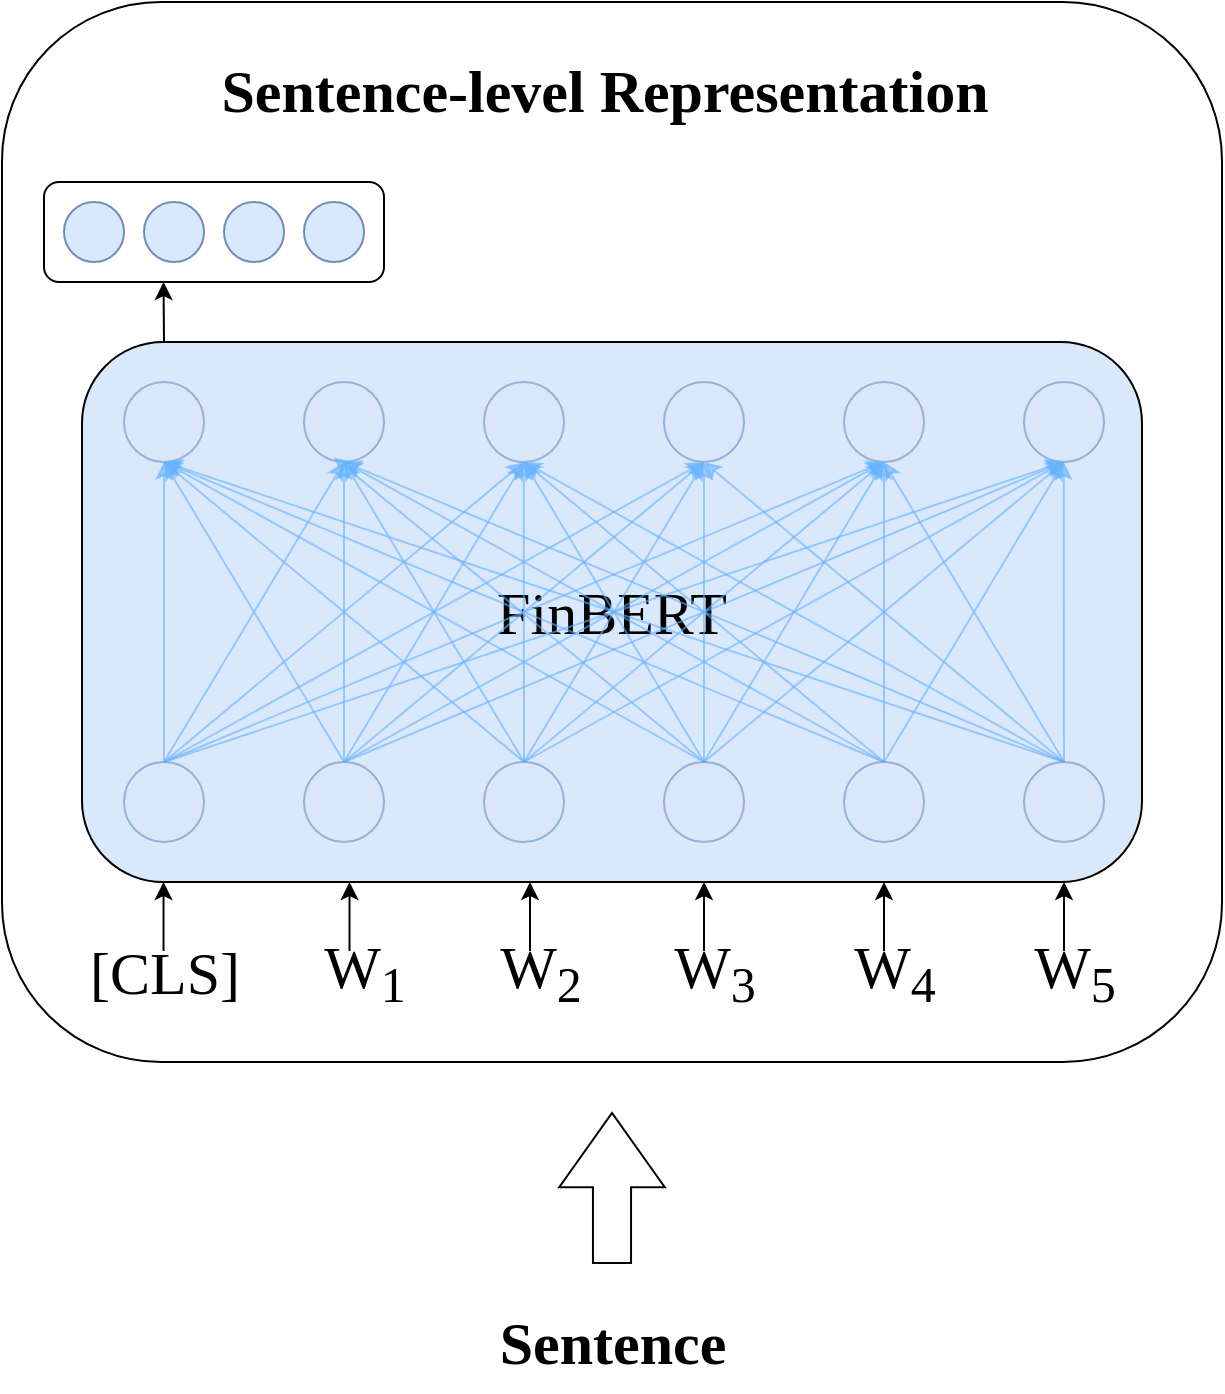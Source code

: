 <mxfile version="22.1.5" type="github">
  <diagram name="第 1 页" id="6zhOy39O4cCoCvz6rh89">
    <mxGraphModel dx="1038" dy="1189" grid="1" gridSize="10" guides="1" tooltips="1" connect="1" arrows="1" fold="1" page="1" pageScale="1" pageWidth="827" pageHeight="1169" math="0" shadow="0">
      <root>
        <mxCell id="0" />
        <mxCell id="1" parent="0" />
        <mxCell id="hjtEb3H45P7DDj4GvN-9-1" value="" style="rounded=1;whiteSpace=wrap;html=1;" vertex="1" parent="1">
          <mxGeometry x="940" y="30" width="610" height="530" as="geometry" />
        </mxCell>
        <mxCell id="hjtEb3H45P7DDj4GvN-9-2" value="&lt;font style=&quot;font-size: 30px;&quot; face=&quot;Times New Roman&quot;&gt;&lt;b&gt;Sentence-level Representation&lt;/b&gt;&lt;/font&gt;" style="text;html=1;align=center;verticalAlign=middle;resizable=0;points=[];autosize=1;strokeColor=none;fillColor=none;" vertex="1" parent="1">
          <mxGeometry x="1036" y="49" width="410" height="50" as="geometry" />
        </mxCell>
        <mxCell id="hjtEb3H45P7DDj4GvN-9-3" value="&lt;font style=&quot;font-size: 30px;&quot; face=&quot;Times New Roman&quot;&gt;[CLS]&lt;/font&gt;" style="text;html=1;align=center;verticalAlign=middle;resizable=0;points=[];autosize=1;strokeColor=none;fillColor=none;" vertex="1" parent="1">
          <mxGeometry x="971" y="490" width="100" height="50" as="geometry" />
        </mxCell>
        <mxCell id="hjtEb3H45P7DDj4GvN-9-4" value="&lt;font style=&quot;font-size: 30px;&quot; face=&quot;Times New Roman&quot;&gt;W&lt;sub&gt;1&lt;/sub&gt;&lt;/font&gt;" style="text;html=1;align=center;verticalAlign=middle;resizable=0;points=[];autosize=1;strokeColor=none;fillColor=none;" vertex="1" parent="1">
          <mxGeometry x="1091" y="485" width="60" height="60" as="geometry" />
        </mxCell>
        <mxCell id="hjtEb3H45P7DDj4GvN-9-5" value="&lt;font style=&quot;font-size: 30px;&quot; face=&quot;Times New Roman&quot;&gt;W&lt;sub&gt;2&lt;/sub&gt;&lt;/font&gt;" style="text;html=1;align=center;verticalAlign=middle;resizable=0;points=[];autosize=1;strokeColor=none;fillColor=none;" vertex="1" parent="1">
          <mxGeometry x="1178.5" y="485" width="60" height="60" as="geometry" />
        </mxCell>
        <mxCell id="hjtEb3H45P7DDj4GvN-9-6" value="&lt;font style=&quot;font-size: 30px;&quot; face=&quot;Times New Roman&quot;&gt;W&lt;sub&gt;3&lt;/sub&gt;&lt;/font&gt;" style="text;html=1;align=center;verticalAlign=middle;resizable=0;points=[];autosize=1;strokeColor=none;fillColor=none;" vertex="1" parent="1">
          <mxGeometry x="1266" y="485" width="60" height="60" as="geometry" />
        </mxCell>
        <mxCell id="hjtEb3H45P7DDj4GvN-9-7" value="&lt;font style=&quot;font-size: 30px;&quot; face=&quot;Times New Roman&quot;&gt;W&lt;sub&gt;4&lt;/sub&gt;&lt;/font&gt;" style="text;html=1;align=center;verticalAlign=middle;resizable=0;points=[];autosize=1;strokeColor=none;fillColor=none;" vertex="1" parent="1">
          <mxGeometry x="1356" y="485" width="60" height="60" as="geometry" />
        </mxCell>
        <mxCell id="hjtEb3H45P7DDj4GvN-9-8" value="&lt;font style=&quot;font-size: 30px;&quot; face=&quot;Times New Roman&quot;&gt;W&lt;sub&gt;5&lt;/sub&gt;&lt;/font&gt;" style="text;html=1;align=center;verticalAlign=middle;resizable=0;points=[];autosize=1;strokeColor=none;fillColor=none;" vertex="1" parent="1">
          <mxGeometry x="1446" y="485" width="60" height="60" as="geometry" />
        </mxCell>
        <mxCell id="hjtEb3H45P7DDj4GvN-9-9" value="" style="group" vertex="1" connectable="0" parent="1">
          <mxGeometry x="961" y="120" width="170" height="50" as="geometry" />
        </mxCell>
        <mxCell id="hjtEb3H45P7DDj4GvN-9-10" value="" style="rounded=1;whiteSpace=wrap;html=1;container=0;" vertex="1" parent="hjtEb3H45P7DDj4GvN-9-9">
          <mxGeometry width="170" height="50" as="geometry" />
        </mxCell>
        <mxCell id="hjtEb3H45P7DDj4GvN-9-11" value="" style="ellipse;whiteSpace=wrap;html=1;aspect=fixed;fillColor=#dae8fc;strokeColor=#6c8ebf;container=0;" vertex="1" parent="hjtEb3H45P7DDj4GvN-9-9">
          <mxGeometry x="10" y="10" width="30" height="30" as="geometry" />
        </mxCell>
        <mxCell id="hjtEb3H45P7DDj4GvN-9-12" value="" style="ellipse;whiteSpace=wrap;html=1;aspect=fixed;fillColor=#dae8fc;strokeColor=#6c8ebf;container=0;" vertex="1" parent="hjtEb3H45P7DDj4GvN-9-9">
          <mxGeometry x="50" y="10" width="30" height="30" as="geometry" />
        </mxCell>
        <mxCell id="hjtEb3H45P7DDj4GvN-9-13" value="" style="ellipse;whiteSpace=wrap;html=1;aspect=fixed;fillColor=#dae8fc;strokeColor=#6c8ebf;container=0;" vertex="1" parent="hjtEb3H45P7DDj4GvN-9-9">
          <mxGeometry x="130" y="10" width="30" height="30" as="geometry" />
        </mxCell>
        <mxCell id="hjtEb3H45P7DDj4GvN-9-14" value="" style="ellipse;whiteSpace=wrap;html=1;aspect=fixed;fillColor=#dae8fc;strokeColor=#6c8ebf;container=0;" vertex="1" parent="hjtEb3H45P7DDj4GvN-9-9">
          <mxGeometry x="90" y="10" width="30" height="30" as="geometry" />
        </mxCell>
        <mxCell id="hjtEb3H45P7DDj4GvN-9-15" value="" style="endArrow=classic;html=1;rounded=0;" edge="1" parent="1">
          <mxGeometry width="50" height="50" relative="1" as="geometry">
            <mxPoint x="1020.76" y="504.49" as="sourcePoint" />
            <mxPoint x="1020.76" y="470" as="targetPoint" />
          </mxGeometry>
        </mxCell>
        <mxCell id="hjtEb3H45P7DDj4GvN-9-16" value="" style="endArrow=classic;html=1;rounded=0;" edge="1" parent="1">
          <mxGeometry width="50" height="50" relative="1" as="geometry">
            <mxPoint x="1113.76" y="504.49" as="sourcePoint" />
            <mxPoint x="1113.76" y="470" as="targetPoint" />
          </mxGeometry>
        </mxCell>
        <mxCell id="hjtEb3H45P7DDj4GvN-9-17" value="" style="endArrow=classic;html=1;rounded=0;" edge="1" parent="1">
          <mxGeometry width="50" height="50" relative="1" as="geometry">
            <mxPoint x="1204" y="504.49" as="sourcePoint" />
            <mxPoint x="1204" y="470" as="targetPoint" />
          </mxGeometry>
        </mxCell>
        <mxCell id="hjtEb3H45P7DDj4GvN-9-18" value="" style="endArrow=classic;html=1;rounded=0;" edge="1" parent="1">
          <mxGeometry width="50" height="50" relative="1" as="geometry">
            <mxPoint x="1291" y="504.49" as="sourcePoint" />
            <mxPoint x="1291" y="470" as="targetPoint" />
          </mxGeometry>
        </mxCell>
        <mxCell id="hjtEb3H45P7DDj4GvN-9-19" value="" style="endArrow=classic;html=1;rounded=0;" edge="1" parent="1">
          <mxGeometry width="50" height="50" relative="1" as="geometry">
            <mxPoint x="1381" y="504.49" as="sourcePoint" />
            <mxPoint x="1381" y="470" as="targetPoint" />
          </mxGeometry>
        </mxCell>
        <mxCell id="hjtEb3H45P7DDj4GvN-9-20" value="" style="endArrow=classic;html=1;rounded=0;" edge="1" parent="1">
          <mxGeometry width="50" height="50" relative="1" as="geometry">
            <mxPoint x="1471" y="504.49" as="sourcePoint" />
            <mxPoint x="1471" y="470" as="targetPoint" />
          </mxGeometry>
        </mxCell>
        <mxCell id="hjtEb3H45P7DDj4GvN-9-21" value="" style="endArrow=classic;html=1;rounded=0;" edge="1" parent="1">
          <mxGeometry width="50" height="50" relative="1" as="geometry">
            <mxPoint x="1021" y="200" as="sourcePoint" />
            <mxPoint x="1020.76" y="170" as="targetPoint" />
          </mxGeometry>
        </mxCell>
        <mxCell id="hjtEb3H45P7DDj4GvN-9-22" value="&lt;font face=&quot;Times New Roman&quot; style=&quot;font-size: 30px;&quot;&gt;FinBERT&lt;/font&gt;" style="rounded=1;whiteSpace=wrap;html=1;fillColor=#dae8fc;strokeColor=default;" vertex="1" parent="1">
          <mxGeometry x="980" y="200" width="530" height="270" as="geometry" />
        </mxCell>
        <mxCell id="hjtEb3H45P7DDj4GvN-9-23" value="" style="ellipse;whiteSpace=wrap;html=1;aspect=fixed;fillColor=#dae8fc;strokeColor=#6c8ebf;opacity=60;" vertex="1" parent="1">
          <mxGeometry x="1001" y="220" width="40" height="40" as="geometry" />
        </mxCell>
        <mxCell id="hjtEb3H45P7DDj4GvN-9-24" value="" style="ellipse;whiteSpace=wrap;html=1;aspect=fixed;fillColor=#dae8fc;strokeColor=#6c8ebf;opacity=60;" vertex="1" parent="1">
          <mxGeometry x="1091" y="220" width="40" height="40" as="geometry" />
        </mxCell>
        <mxCell id="hjtEb3H45P7DDj4GvN-9-25" value="" style="ellipse;whiteSpace=wrap;html=1;aspect=fixed;fillColor=#dae8fc;strokeColor=#6c8ebf;opacity=60;" vertex="1" parent="1">
          <mxGeometry x="1181" y="220" width="40" height="40" as="geometry" />
        </mxCell>
        <mxCell id="hjtEb3H45P7DDj4GvN-9-26" value="" style="ellipse;whiteSpace=wrap;html=1;aspect=fixed;fillColor=#dae8fc;strokeColor=#6c8ebf;opacity=60;" vertex="1" parent="1">
          <mxGeometry x="1271" y="220" width="40" height="40" as="geometry" />
        </mxCell>
        <mxCell id="hjtEb3H45P7DDj4GvN-9-27" value="" style="ellipse;whiteSpace=wrap;html=1;aspect=fixed;fillColor=#dae8fc;strokeColor=#6c8ebf;opacity=60;" vertex="1" parent="1">
          <mxGeometry x="1361" y="220" width="40" height="40" as="geometry" />
        </mxCell>
        <mxCell id="hjtEb3H45P7DDj4GvN-9-28" value="" style="ellipse;whiteSpace=wrap;html=1;aspect=fixed;fillColor=#dae8fc;strokeColor=#6c8ebf;opacity=60;" vertex="1" parent="1">
          <mxGeometry x="1451" y="220" width="40" height="40" as="geometry" />
        </mxCell>
        <mxCell id="hjtEb3H45P7DDj4GvN-9-29" style="edgeStyle=orthogonalEdgeStyle;rounded=0;orthogonalLoop=1;jettySize=auto;html=1;entryX=0.5;entryY=1;entryDx=0;entryDy=0;opacity=60;strokeColor=#66B2FF;" edge="1" parent="1" source="hjtEb3H45P7DDj4GvN-9-35" target="hjtEb3H45P7DDj4GvN-9-23">
          <mxGeometry relative="1" as="geometry" />
        </mxCell>
        <mxCell id="hjtEb3H45P7DDj4GvN-9-30" style="rounded=0;orthogonalLoop=1;jettySize=auto;html=1;exitX=0.5;exitY=0;exitDx=0;exitDy=0;entryX=0.5;entryY=1;entryDx=0;entryDy=0;opacity=60;strokeColor=#66B2FF;" edge="1" parent="1" source="hjtEb3H45P7DDj4GvN-9-35" target="hjtEb3H45P7DDj4GvN-9-24">
          <mxGeometry relative="1" as="geometry" />
        </mxCell>
        <mxCell id="hjtEb3H45P7DDj4GvN-9-31" style="rounded=0;orthogonalLoop=1;jettySize=auto;html=1;exitX=0.5;exitY=0;exitDx=0;exitDy=0;entryX=0.5;entryY=1;entryDx=0;entryDy=0;opacity=60;strokeColor=#66B2FF;" edge="1" parent="1" source="hjtEb3H45P7DDj4GvN-9-35" target="hjtEb3H45P7DDj4GvN-9-25">
          <mxGeometry relative="1" as="geometry" />
        </mxCell>
        <mxCell id="hjtEb3H45P7DDj4GvN-9-32" style="rounded=0;orthogonalLoop=1;jettySize=auto;html=1;exitX=0.5;exitY=0;exitDx=0;exitDy=0;entryX=0.5;entryY=1;entryDx=0;entryDy=0;opacity=60;strokeColor=#66B2FF;" edge="1" parent="1" source="hjtEb3H45P7DDj4GvN-9-35" target="hjtEb3H45P7DDj4GvN-9-26">
          <mxGeometry relative="1" as="geometry" />
        </mxCell>
        <mxCell id="hjtEb3H45P7DDj4GvN-9-33" style="rounded=0;orthogonalLoop=1;jettySize=auto;html=1;exitX=0.5;exitY=0;exitDx=0;exitDy=0;entryX=0.5;entryY=1;entryDx=0;entryDy=0;opacity=60;strokeColor=#66B2FF;" edge="1" parent="1" source="hjtEb3H45P7DDj4GvN-9-35" target="hjtEb3H45P7DDj4GvN-9-27">
          <mxGeometry relative="1" as="geometry" />
        </mxCell>
        <mxCell id="hjtEb3H45P7DDj4GvN-9-34" style="rounded=0;orthogonalLoop=1;jettySize=auto;html=1;exitX=0.5;exitY=0;exitDx=0;exitDy=0;entryX=0.5;entryY=1;entryDx=0;entryDy=0;opacity=60;strokeColor=#66B2FF;" edge="1" parent="1" source="hjtEb3H45P7DDj4GvN-9-35" target="hjtEb3H45P7DDj4GvN-9-28">
          <mxGeometry relative="1" as="geometry" />
        </mxCell>
        <mxCell id="hjtEb3H45P7DDj4GvN-9-35" value="" style="ellipse;whiteSpace=wrap;html=1;aspect=fixed;fillColor=#dae8fc;strokeColor=#6c8ebf;opacity=60;" vertex="1" parent="1">
          <mxGeometry x="1001" y="410" width="40" height="40" as="geometry" />
        </mxCell>
        <mxCell id="hjtEb3H45P7DDj4GvN-9-36" style="rounded=0;orthogonalLoop=1;jettySize=auto;html=1;exitX=0.5;exitY=0;exitDx=0;exitDy=0;opacity=60;strokeColor=#66B2FF;" edge="1" parent="1" source="hjtEb3H45P7DDj4GvN-9-42">
          <mxGeometry relative="1" as="geometry">
            <mxPoint x="1021" y="260" as="targetPoint" />
          </mxGeometry>
        </mxCell>
        <mxCell id="hjtEb3H45P7DDj4GvN-9-37" style="rounded=0;orthogonalLoop=1;jettySize=auto;html=1;exitX=0.5;exitY=0;exitDx=0;exitDy=0;entryX=0.5;entryY=1;entryDx=0;entryDy=0;opacity=60;strokeColor=#66B2FF;" edge="1" parent="1" source="hjtEb3H45P7DDj4GvN-9-42" target="hjtEb3H45P7DDj4GvN-9-24">
          <mxGeometry relative="1" as="geometry" />
        </mxCell>
        <mxCell id="hjtEb3H45P7DDj4GvN-9-38" style="edgeStyle=none;rounded=0;orthogonalLoop=1;jettySize=auto;html=1;exitX=0.5;exitY=0;exitDx=0;exitDy=0;entryX=0.5;entryY=1;entryDx=0;entryDy=0;opacity=60;strokeColor=#66B2FF;" edge="1" parent="1" source="hjtEb3H45P7DDj4GvN-9-42" target="hjtEb3H45P7DDj4GvN-9-25">
          <mxGeometry relative="1" as="geometry" />
        </mxCell>
        <mxCell id="hjtEb3H45P7DDj4GvN-9-39" style="edgeStyle=none;rounded=0;orthogonalLoop=1;jettySize=auto;html=1;exitX=0.5;exitY=0;exitDx=0;exitDy=0;opacity=60;strokeColor=#66B2FF;" edge="1" parent="1" source="hjtEb3H45P7DDj4GvN-9-42">
          <mxGeometry relative="1" as="geometry">
            <mxPoint x="1291" y="260" as="targetPoint" />
          </mxGeometry>
        </mxCell>
        <mxCell id="hjtEb3H45P7DDj4GvN-9-40" style="edgeStyle=none;rounded=0;orthogonalLoop=1;jettySize=auto;html=1;exitX=0.5;exitY=0;exitDx=0;exitDy=0;opacity=60;strokeColor=#66B2FF;" edge="1" parent="1" source="hjtEb3H45P7DDj4GvN-9-42">
          <mxGeometry relative="1" as="geometry">
            <mxPoint x="1381" y="260" as="targetPoint" />
          </mxGeometry>
        </mxCell>
        <mxCell id="hjtEb3H45P7DDj4GvN-9-41" style="edgeStyle=none;rounded=0;orthogonalLoop=1;jettySize=auto;html=1;exitX=0.5;exitY=0;exitDx=0;exitDy=0;entryX=0.5;entryY=1;entryDx=0;entryDy=0;opacity=60;strokeColor=#66B2FF;" edge="1" parent="1" source="hjtEb3H45P7DDj4GvN-9-42" target="hjtEb3H45P7DDj4GvN-9-28">
          <mxGeometry relative="1" as="geometry" />
        </mxCell>
        <mxCell id="hjtEb3H45P7DDj4GvN-9-42" value="" style="ellipse;whiteSpace=wrap;html=1;aspect=fixed;fillColor=#dae8fc;strokeColor=#6c8ebf;opacity=60;" vertex="1" parent="1">
          <mxGeometry x="1091" y="410" width="40" height="40" as="geometry" />
        </mxCell>
        <mxCell id="hjtEb3H45P7DDj4GvN-9-43" style="edgeStyle=none;rounded=0;orthogonalLoop=1;jettySize=auto;html=1;exitX=0.5;exitY=0;exitDx=0;exitDy=0;entryX=0.5;entryY=1;entryDx=0;entryDy=0;opacity=60;strokeColor=#66B2FF;" edge="1" parent="1" source="hjtEb3H45P7DDj4GvN-9-49" target="hjtEb3H45P7DDj4GvN-9-23">
          <mxGeometry relative="1" as="geometry" />
        </mxCell>
        <mxCell id="hjtEb3H45P7DDj4GvN-9-44" style="edgeStyle=none;rounded=0;orthogonalLoop=1;jettySize=auto;html=1;exitX=0.5;exitY=0;exitDx=0;exitDy=0;opacity=60;strokeColor=#66B2FF;" edge="1" parent="1" source="hjtEb3H45P7DDj4GvN-9-49">
          <mxGeometry relative="1" as="geometry">
            <mxPoint x="1111" y="260" as="targetPoint" />
          </mxGeometry>
        </mxCell>
        <mxCell id="hjtEb3H45P7DDj4GvN-9-45" style="edgeStyle=none;rounded=0;orthogonalLoop=1;jettySize=auto;html=1;exitX=0.5;exitY=0;exitDx=0;exitDy=0;opacity=60;strokeColor=#66B2FF;" edge="1" parent="1" source="hjtEb3H45P7DDj4GvN-9-49">
          <mxGeometry relative="1" as="geometry">
            <mxPoint x="1200.857" y="260" as="targetPoint" />
          </mxGeometry>
        </mxCell>
        <mxCell id="hjtEb3H45P7DDj4GvN-9-46" style="edgeStyle=none;rounded=0;orthogonalLoop=1;jettySize=auto;html=1;exitX=0.5;exitY=0;exitDx=0;exitDy=0;entryX=0.5;entryY=1;entryDx=0;entryDy=0;opacity=60;strokeColor=#66B2FF;" edge="1" parent="1" source="hjtEb3H45P7DDj4GvN-9-49" target="hjtEb3H45P7DDj4GvN-9-26">
          <mxGeometry relative="1" as="geometry" />
        </mxCell>
        <mxCell id="hjtEb3H45P7DDj4GvN-9-47" style="edgeStyle=none;rounded=0;orthogonalLoop=1;jettySize=auto;html=1;exitX=0.5;exitY=0;exitDx=0;exitDy=0;opacity=60;strokeColor=#66B2FF;" edge="1" parent="1" source="hjtEb3H45P7DDj4GvN-9-49">
          <mxGeometry relative="1" as="geometry">
            <mxPoint x="1381" y="260" as="targetPoint" />
          </mxGeometry>
        </mxCell>
        <mxCell id="hjtEb3H45P7DDj4GvN-9-48" style="edgeStyle=none;rounded=0;orthogonalLoop=1;jettySize=auto;html=1;exitX=0.5;exitY=0;exitDx=0;exitDy=0;entryX=0.5;entryY=1;entryDx=0;entryDy=0;opacity=60;strokeColor=#66B2FF;" edge="1" parent="1" source="hjtEb3H45P7DDj4GvN-9-49" target="hjtEb3H45P7DDj4GvN-9-28">
          <mxGeometry relative="1" as="geometry" />
        </mxCell>
        <mxCell id="hjtEb3H45P7DDj4GvN-9-49" value="" style="ellipse;whiteSpace=wrap;html=1;aspect=fixed;fillColor=#dae8fc;strokeColor=#6c8ebf;opacity=60;" vertex="1" parent="1">
          <mxGeometry x="1181" y="410" width="40" height="40" as="geometry" />
        </mxCell>
        <mxCell id="hjtEb3H45P7DDj4GvN-9-50" style="edgeStyle=none;rounded=0;orthogonalLoop=1;jettySize=auto;html=1;exitX=0.5;exitY=0;exitDx=0;exitDy=0;opacity=60;strokeColor=#66B2FF;" edge="1" parent="1" source="hjtEb3H45P7DDj4GvN-9-56">
          <mxGeometry relative="1" as="geometry">
            <mxPoint x="1021" y="260" as="targetPoint" />
          </mxGeometry>
        </mxCell>
        <mxCell id="hjtEb3H45P7DDj4GvN-9-51" style="edgeStyle=none;rounded=0;orthogonalLoop=1;jettySize=auto;html=1;exitX=0.5;exitY=0;exitDx=0;exitDy=0;entryX=0.371;entryY=0.941;entryDx=0;entryDy=0;entryPerimeter=0;opacity=60;strokeColor=#66B2FF;" edge="1" parent="1" source="hjtEb3H45P7DDj4GvN-9-56" target="hjtEb3H45P7DDj4GvN-9-24">
          <mxGeometry relative="1" as="geometry" />
        </mxCell>
        <mxCell id="hjtEb3H45P7DDj4GvN-9-52" style="edgeStyle=none;rounded=0;orthogonalLoop=1;jettySize=auto;html=1;exitX=0.5;exitY=0;exitDx=0;exitDy=0;opacity=60;strokeColor=#66B2FF;" edge="1" parent="1" source="hjtEb3H45P7DDj4GvN-9-56">
          <mxGeometry relative="1" as="geometry">
            <mxPoint x="1201" y="260" as="targetPoint" />
          </mxGeometry>
        </mxCell>
        <mxCell id="hjtEb3H45P7DDj4GvN-9-53" style="edgeStyle=none;rounded=0;orthogonalLoop=1;jettySize=auto;html=1;exitX=0.5;exitY=0;exitDx=0;exitDy=0;opacity=60;strokeColor=#66B2FF;" edge="1" parent="1" source="hjtEb3H45P7DDj4GvN-9-56" target="hjtEb3H45P7DDj4GvN-9-26">
          <mxGeometry relative="1" as="geometry" />
        </mxCell>
        <mxCell id="hjtEb3H45P7DDj4GvN-9-54" style="edgeStyle=none;rounded=0;orthogonalLoop=1;jettySize=auto;html=1;exitX=0.5;exitY=0;exitDx=0;exitDy=0;entryX=0.5;entryY=1;entryDx=0;entryDy=0;opacity=60;strokeColor=#66B2FF;" edge="1" parent="1" source="hjtEb3H45P7DDj4GvN-9-56" target="hjtEb3H45P7DDj4GvN-9-27">
          <mxGeometry relative="1" as="geometry" />
        </mxCell>
        <mxCell id="hjtEb3H45P7DDj4GvN-9-55" style="edgeStyle=none;rounded=0;orthogonalLoop=1;jettySize=auto;html=1;exitX=0.5;exitY=0;exitDx=0;exitDy=0;opacity=60;strokeColor=#66B2FF;" edge="1" parent="1" source="hjtEb3H45P7DDj4GvN-9-56">
          <mxGeometry relative="1" as="geometry">
            <mxPoint x="1471" y="260" as="targetPoint" />
          </mxGeometry>
        </mxCell>
        <mxCell id="hjtEb3H45P7DDj4GvN-9-56" value="" style="ellipse;whiteSpace=wrap;html=1;aspect=fixed;fillColor=#dae8fc;strokeColor=#6c8ebf;opacity=60;" vertex="1" parent="1">
          <mxGeometry x="1271" y="410" width="40" height="40" as="geometry" />
        </mxCell>
        <mxCell id="hjtEb3H45P7DDj4GvN-9-57" style="edgeStyle=none;rounded=0;orthogonalLoop=1;jettySize=auto;html=1;exitX=0.5;exitY=0;exitDx=0;exitDy=0;opacity=60;strokeColor=#66B2FF;" edge="1" parent="1" source="hjtEb3H45P7DDj4GvN-9-62">
          <mxGeometry relative="1" as="geometry">
            <mxPoint x="1021" y="260" as="targetPoint" />
          </mxGeometry>
        </mxCell>
        <mxCell id="hjtEb3H45P7DDj4GvN-9-58" style="edgeStyle=none;rounded=0;orthogonalLoop=1;jettySize=auto;html=1;exitX=0.5;exitY=0;exitDx=0;exitDy=0;opacity=60;strokeColor=#66B2FF;" edge="1" parent="1" source="hjtEb3H45P7DDj4GvN-9-62">
          <mxGeometry relative="1" as="geometry">
            <mxPoint x="1111" y="260" as="targetPoint" />
          </mxGeometry>
        </mxCell>
        <mxCell id="hjtEb3H45P7DDj4GvN-9-59" style="edgeStyle=none;rounded=0;orthogonalLoop=1;jettySize=auto;html=1;exitX=0.5;exitY=0;exitDx=0;exitDy=0;entryX=0.5;entryY=1;entryDx=0;entryDy=0;opacity=60;strokeColor=#66B2FF;" edge="1" parent="1" source="hjtEb3H45P7DDj4GvN-9-62" target="hjtEb3H45P7DDj4GvN-9-25">
          <mxGeometry relative="1" as="geometry" />
        </mxCell>
        <mxCell id="hjtEb3H45P7DDj4GvN-9-60" style="edgeStyle=none;rounded=0;orthogonalLoop=1;jettySize=auto;html=1;exitX=0.5;exitY=0;exitDx=0;exitDy=0;entryX=0.5;entryY=1;entryDx=0;entryDy=0;opacity=60;strokeColor=#66B2FF;" edge="1" parent="1" source="hjtEb3H45P7DDj4GvN-9-62" target="hjtEb3H45P7DDj4GvN-9-27">
          <mxGeometry relative="1" as="geometry" />
        </mxCell>
        <mxCell id="hjtEb3H45P7DDj4GvN-9-61" style="edgeStyle=none;rounded=0;orthogonalLoop=1;jettySize=auto;html=1;exitX=0.5;exitY=0;exitDx=0;exitDy=0;entryX=0.5;entryY=1;entryDx=0;entryDy=0;opacity=60;strokeColor=#66B2FF;" edge="1" parent="1" source="hjtEb3H45P7DDj4GvN-9-62" target="hjtEb3H45P7DDj4GvN-9-28">
          <mxGeometry relative="1" as="geometry" />
        </mxCell>
        <mxCell id="hjtEb3H45P7DDj4GvN-9-62" value="" style="ellipse;whiteSpace=wrap;html=1;aspect=fixed;fillColor=#dae8fc;strokeColor=#6c8ebf;opacity=60;" vertex="1" parent="1">
          <mxGeometry x="1361" y="410" width="40" height="40" as="geometry" />
        </mxCell>
        <mxCell id="hjtEb3H45P7DDj4GvN-9-63" style="edgeStyle=none;rounded=0;orthogonalLoop=1;jettySize=auto;html=1;exitX=0.5;exitY=0;exitDx=0;exitDy=0;opacity=60;strokeColor=#66B2FF;" edge="1" parent="1" source="hjtEb3H45P7DDj4GvN-9-69">
          <mxGeometry relative="1" as="geometry">
            <mxPoint x="1021" y="260" as="targetPoint" />
          </mxGeometry>
        </mxCell>
        <mxCell id="hjtEb3H45P7DDj4GvN-9-64" style="edgeStyle=none;rounded=0;orthogonalLoop=1;jettySize=auto;html=1;exitX=0.5;exitY=0;exitDx=0;exitDy=0;entryX=0.5;entryY=1;entryDx=0;entryDy=0;opacity=60;strokeColor=#66B2FF;" edge="1" parent="1" source="hjtEb3H45P7DDj4GvN-9-69" target="hjtEb3H45P7DDj4GvN-9-24">
          <mxGeometry relative="1" as="geometry" />
        </mxCell>
        <mxCell id="hjtEb3H45P7DDj4GvN-9-65" style="edgeStyle=none;rounded=0;orthogonalLoop=1;jettySize=auto;html=1;exitX=0.5;exitY=0;exitDx=0;exitDy=0;opacity=60;strokeColor=#66B2FF;" edge="1" parent="1" source="hjtEb3H45P7DDj4GvN-9-69">
          <mxGeometry relative="1" as="geometry">
            <mxPoint x="1201" y="260" as="targetPoint" />
          </mxGeometry>
        </mxCell>
        <mxCell id="hjtEb3H45P7DDj4GvN-9-66" style="edgeStyle=none;rounded=0;orthogonalLoop=1;jettySize=auto;html=1;exitX=0.5;exitY=0;exitDx=0;exitDy=0;opacity=60;strokeColor=#66B2FF;" edge="1" parent="1" source="hjtEb3H45P7DDj4GvN-9-69">
          <mxGeometry relative="1" as="geometry">
            <mxPoint x="1291" y="260" as="targetPoint" />
          </mxGeometry>
        </mxCell>
        <mxCell id="hjtEb3H45P7DDj4GvN-9-67" style="edgeStyle=none;rounded=0;orthogonalLoop=1;jettySize=auto;html=1;exitX=0.5;exitY=0;exitDx=0;exitDy=0;opacity=60;strokeColor=#66B2FF;" edge="1" parent="1" source="hjtEb3H45P7DDj4GvN-9-69">
          <mxGeometry relative="1" as="geometry">
            <mxPoint x="1381" y="260" as="targetPoint" />
          </mxGeometry>
        </mxCell>
        <mxCell id="hjtEb3H45P7DDj4GvN-9-68" style="edgeStyle=none;rounded=0;orthogonalLoop=1;jettySize=auto;html=1;exitX=0.5;exitY=0;exitDx=0;exitDy=0;opacity=60;strokeColor=#66B2FF;" edge="1" parent="1" source="hjtEb3H45P7DDj4GvN-9-69">
          <mxGeometry relative="1" as="geometry">
            <mxPoint x="1470.857" y="260" as="targetPoint" />
          </mxGeometry>
        </mxCell>
        <mxCell id="hjtEb3H45P7DDj4GvN-9-69" value="" style="ellipse;whiteSpace=wrap;html=1;aspect=fixed;fillColor=#dae8fc;strokeColor=#6c8ebf;opacity=60;" vertex="1" parent="1">
          <mxGeometry x="1451" y="410" width="40" height="40" as="geometry" />
        </mxCell>
        <mxCell id="hjtEb3H45P7DDj4GvN-9-70" value="&lt;font face=&quot;Times New Roman&quot; style=&quot;font-size: 30px;&quot;&gt;&lt;b&gt;Sentence&lt;br&gt;&lt;/b&gt;&lt;/font&gt;" style="text;html=1;align=center;verticalAlign=middle;resizable=0;points=[];autosize=1;strokeColor=none;fillColor=none;" vertex="1" parent="1">
          <mxGeometry x="1175" y="675" width="140" height="50" as="geometry" />
        </mxCell>
        <mxCell id="hjtEb3H45P7DDj4GvN-9-72" value="" style="shape=flexArrow;endArrow=classic;html=1;rounded=0;endWidth=32.727;endSize=12.048;width=19.048;" edge="1" parent="1">
          <mxGeometry width="50" height="50" relative="1" as="geometry">
            <mxPoint x="1245" y="661" as="sourcePoint" />
            <mxPoint x="1245" y="585" as="targetPoint" />
          </mxGeometry>
        </mxCell>
      </root>
    </mxGraphModel>
  </diagram>
</mxfile>
